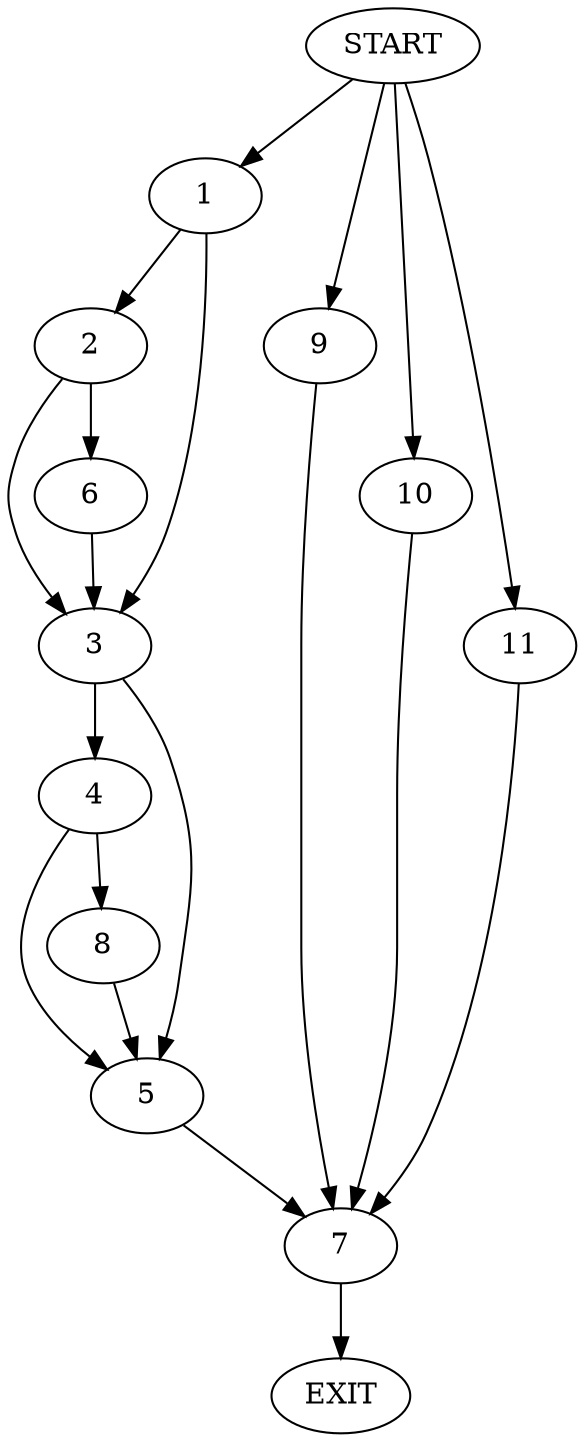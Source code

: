 digraph {
0 [label="START"]
12 [label="EXIT"]
0 -> 1
1 -> 2
1 -> 3
3 -> 4
3 -> 5
2 -> 3
2 -> 6
6 -> 3
5 -> 7
4 -> 5
4 -> 8
8 -> 5
7 -> 12
0 -> 9
9 -> 7
0 -> 10
10 -> 7
0 -> 11
11 -> 7
}
